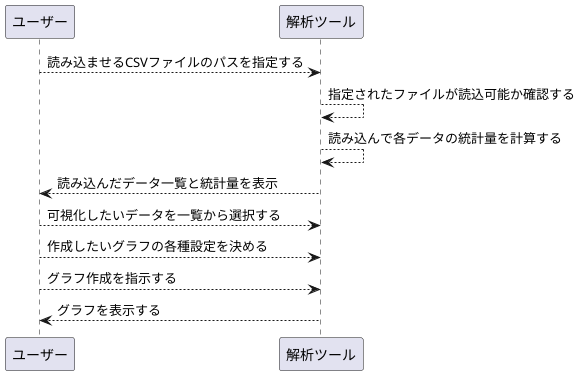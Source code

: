 @startuml

ユーザー --> 解析ツール : 読み込ませるCSVファイルのパスを指定する
解析ツール --> 解析ツール : 指定されたファイルが読込可能か確認する
解析ツール --> 解析ツール : 読み込んで各データの統計量を計算する
ユーザー <-- 解析ツール : 読み込んだデータ一覧と統計量を表示
ユーザー --> 解析ツール : 可視化したいデータを一覧から選択する
ユーザー --> 解析ツール : 作成したいグラフの各種設定を決める
ユーザー --> 解析ツール : グラフ作成を指示する
ユーザー <-- 解析ツール : グラフを表示する

@enduml